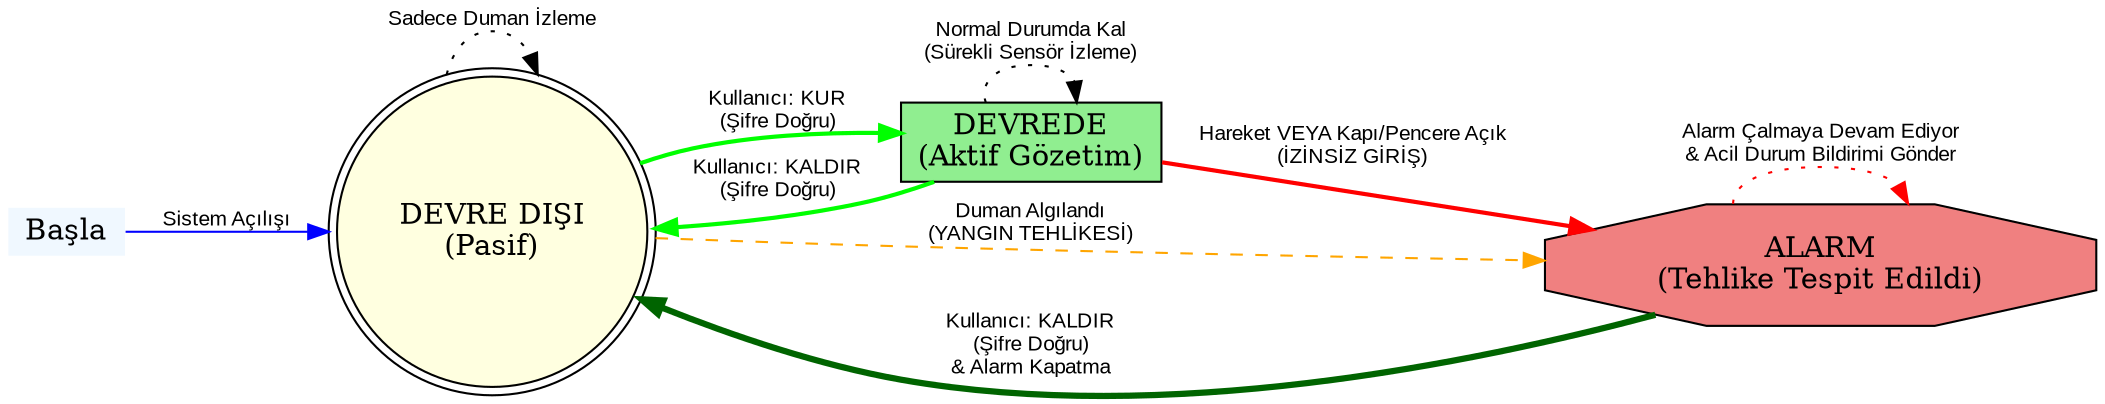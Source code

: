 digraph AkilliEvGuvenlikSistemi {
    // Grafik ayarları
    rankdir=LR; // Sol-sağ yönünde sıralama
    node [shape=box, style="filled", fillcolor="#F0F8FF"]; // Düğüm (durum) varsayılan stili
    edge [fontname="Arial", fontsize=10]; // Kenar (geçiş) varsayılan stili

    // 1. Ana Durumlar
    // Başlangıç durumu
    DEVRE_DISI [label="DEVRE DIŞI\n(Pasif)", fillcolor="#FFFFE0", shape=doublecircle];
    
    // Sistem aktif, normal çalışma
    DEVREDE [label="DEVREDE\n(Aktif Gözetim)", fillcolor="#90EE90"];
    
    // İhlal algılandı, alarm aktif
    ALARM [label="ALARM\n(Tehlike Tespit Edildi)", fillcolor="#F08080", shape=octagon];

    // 2. Durum Geçişleri (Kullanıcı Komutları)

    // DEVRE_DISI -> DEVREDE
    DEVRE_DISI -> DEVREDE [label="Kullanıcı: KUR\n(Şifre Doğru)", color="green", penwidth=2];

    // DEVREDE -> DEVRE_DISI
    DEVREDE -> DEVRE_DISI [label="Kullanıcı: KALDIR\n(Şifre Doğru)", color="green", penwidth=2];
    
    // ALARM -> DEVRE_DISI
    ALARM -> DEVRE_DISI [label="Kullanıcı: KALDIR\n(Şifre Doğru)\n& Alarm Kapatma", color="darkgreen", penwidth=3];

    // 3. Durum Geçişleri (Olaylar/Sensörler)

    // DEVREDE -> ALARM (Güvenlik İhlali)
    DEVREDE -> ALARM [label="Hareket VEYA Kapı/Pencere Açık\n(İZİNSİZ GİRİŞ)", color="red", penwidth=2];

    // DEVRE_DISI -> ALARM (Yangın/Duman İhlali - Daima Aktif)
    DEVRE_DISI -> ALARM [label="Duman Algılandı\n(YANGIN TEHLİKESİ)", color="orange", style="dashed"];

    // 4. Döngüler (Mevcut Durumda Kalma ve Eylemler)
    
    // DEVREDE döngüsü
    DEVREDE -> DEVREDE [label="Normal Durumda Kal\n(Sürekli Sensör İzleme)", style=dotted];

    // ALARM döngüsü (Tekrarlı Bildirim)
    ALARM -> ALARM [label="Alarm Çalmaya Devam Ediyor\n& Acil Durum Bildirimi Gönder", style=dotted, color="red"];

    // DEVRE_DISI döngüsü
    DEVRE_DISI -> DEVRE_DISI [label="Sadece Duman İzleme", style=dotted];

    // Başlangıç Okunun Belirlenmesi
    node [shape=none, label="", width=0, height=0];
    start [label="Başla"];
    start -> DEVRE_DISI [label="Sistem Açılışı", color=blue];

}
